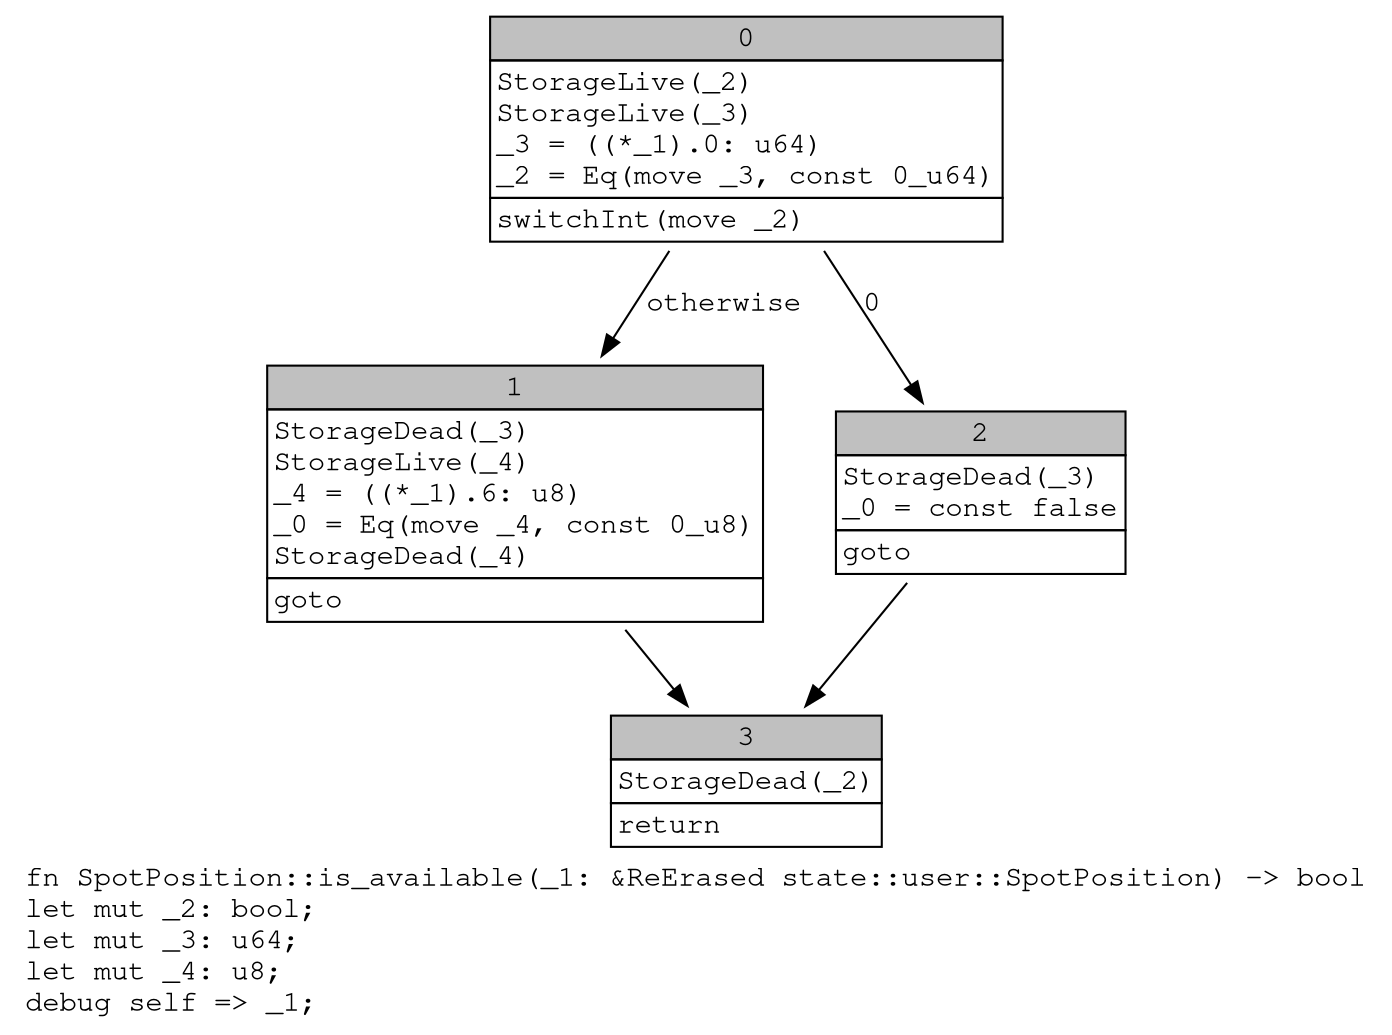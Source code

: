 digraph Mir_0_4342 {
    graph [fontname="Courier, monospace"];
    node [fontname="Courier, monospace"];
    edge [fontname="Courier, monospace"];
    label=<fn SpotPosition::is_available(_1: &amp;ReErased state::user::SpotPosition) -&gt; bool<br align="left"/>let mut _2: bool;<br align="left"/>let mut _3: u64;<br align="left"/>let mut _4: u8;<br align="left"/>debug self =&gt; _1;<br align="left"/>>;
    bb0__0_4342 [shape="none", label=<<table border="0" cellborder="1" cellspacing="0"><tr><td bgcolor="gray" align="center" colspan="1">0</td></tr><tr><td align="left" balign="left">StorageLive(_2)<br/>StorageLive(_3)<br/>_3 = ((*_1).0: u64)<br/>_2 = Eq(move _3, const 0_u64)<br/></td></tr><tr><td align="left">switchInt(move _2)</td></tr></table>>];
    bb1__0_4342 [shape="none", label=<<table border="0" cellborder="1" cellspacing="0"><tr><td bgcolor="gray" align="center" colspan="1">1</td></tr><tr><td align="left" balign="left">StorageDead(_3)<br/>StorageLive(_4)<br/>_4 = ((*_1).6: u8)<br/>_0 = Eq(move _4, const 0_u8)<br/>StorageDead(_4)<br/></td></tr><tr><td align="left">goto</td></tr></table>>];
    bb2__0_4342 [shape="none", label=<<table border="0" cellborder="1" cellspacing="0"><tr><td bgcolor="gray" align="center" colspan="1">2</td></tr><tr><td align="left" balign="left">StorageDead(_3)<br/>_0 = const false<br/></td></tr><tr><td align="left">goto</td></tr></table>>];
    bb3__0_4342 [shape="none", label=<<table border="0" cellborder="1" cellspacing="0"><tr><td bgcolor="gray" align="center" colspan="1">3</td></tr><tr><td align="left" balign="left">StorageDead(_2)<br/></td></tr><tr><td align="left">return</td></tr></table>>];
    bb0__0_4342 -> bb2__0_4342 [label="0"];
    bb0__0_4342 -> bb1__0_4342 [label="otherwise"];
    bb1__0_4342 -> bb3__0_4342 [label=""];
    bb2__0_4342 -> bb3__0_4342 [label=""];
}
